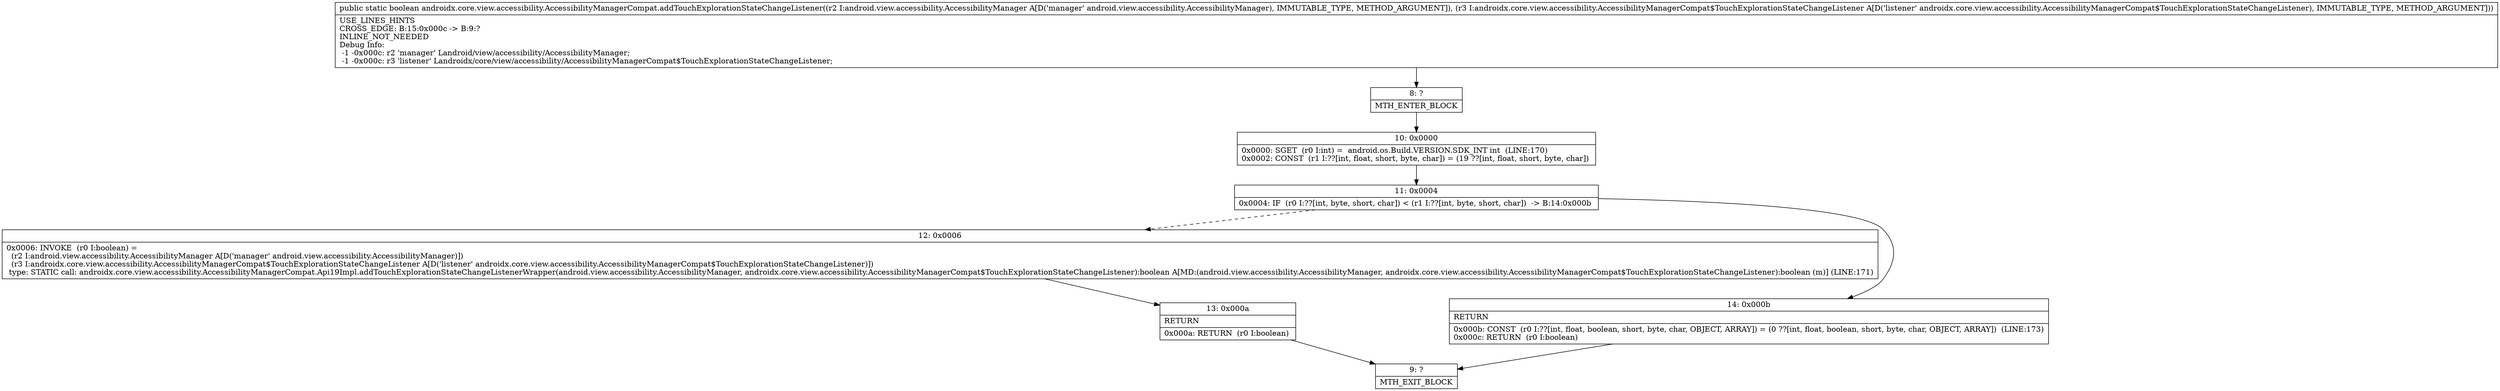 digraph "CFG forandroidx.core.view.accessibility.AccessibilityManagerCompat.addTouchExplorationStateChangeListener(Landroid\/view\/accessibility\/AccessibilityManager;Landroidx\/core\/view\/accessibility\/AccessibilityManagerCompat$TouchExplorationStateChangeListener;)Z" {
Node_8 [shape=record,label="{8\:\ ?|MTH_ENTER_BLOCK\l}"];
Node_10 [shape=record,label="{10\:\ 0x0000|0x0000: SGET  (r0 I:int) =  android.os.Build.VERSION.SDK_INT int  (LINE:170)\l0x0002: CONST  (r1 I:??[int, float, short, byte, char]) = (19 ??[int, float, short, byte, char]) \l}"];
Node_11 [shape=record,label="{11\:\ 0x0004|0x0004: IF  (r0 I:??[int, byte, short, char]) \< (r1 I:??[int, byte, short, char])  \-\> B:14:0x000b \l}"];
Node_12 [shape=record,label="{12\:\ 0x0006|0x0006: INVOKE  (r0 I:boolean) = \l  (r2 I:android.view.accessibility.AccessibilityManager A[D('manager' android.view.accessibility.AccessibilityManager)])\l  (r3 I:androidx.core.view.accessibility.AccessibilityManagerCompat$TouchExplorationStateChangeListener A[D('listener' androidx.core.view.accessibility.AccessibilityManagerCompat$TouchExplorationStateChangeListener)])\l type: STATIC call: androidx.core.view.accessibility.AccessibilityManagerCompat.Api19Impl.addTouchExplorationStateChangeListenerWrapper(android.view.accessibility.AccessibilityManager, androidx.core.view.accessibility.AccessibilityManagerCompat$TouchExplorationStateChangeListener):boolean A[MD:(android.view.accessibility.AccessibilityManager, androidx.core.view.accessibility.AccessibilityManagerCompat$TouchExplorationStateChangeListener):boolean (m)] (LINE:171)\l}"];
Node_13 [shape=record,label="{13\:\ 0x000a|RETURN\l|0x000a: RETURN  (r0 I:boolean) \l}"];
Node_9 [shape=record,label="{9\:\ ?|MTH_EXIT_BLOCK\l}"];
Node_14 [shape=record,label="{14\:\ 0x000b|RETURN\l|0x000b: CONST  (r0 I:??[int, float, boolean, short, byte, char, OBJECT, ARRAY]) = (0 ??[int, float, boolean, short, byte, char, OBJECT, ARRAY])  (LINE:173)\l0x000c: RETURN  (r0 I:boolean) \l}"];
MethodNode[shape=record,label="{public static boolean androidx.core.view.accessibility.AccessibilityManagerCompat.addTouchExplorationStateChangeListener((r2 I:android.view.accessibility.AccessibilityManager A[D('manager' android.view.accessibility.AccessibilityManager), IMMUTABLE_TYPE, METHOD_ARGUMENT]), (r3 I:androidx.core.view.accessibility.AccessibilityManagerCompat$TouchExplorationStateChangeListener A[D('listener' androidx.core.view.accessibility.AccessibilityManagerCompat$TouchExplorationStateChangeListener), IMMUTABLE_TYPE, METHOD_ARGUMENT]))  | USE_LINES_HINTS\lCROSS_EDGE: B:15:0x000c \-\> B:9:?\lINLINE_NOT_NEEDED\lDebug Info:\l  \-1 \-0x000c: r2 'manager' Landroid\/view\/accessibility\/AccessibilityManager;\l  \-1 \-0x000c: r3 'listener' Landroidx\/core\/view\/accessibility\/AccessibilityManagerCompat$TouchExplorationStateChangeListener;\l}"];
MethodNode -> Node_8;Node_8 -> Node_10;
Node_10 -> Node_11;
Node_11 -> Node_12[style=dashed];
Node_11 -> Node_14;
Node_12 -> Node_13;
Node_13 -> Node_9;
Node_14 -> Node_9;
}


